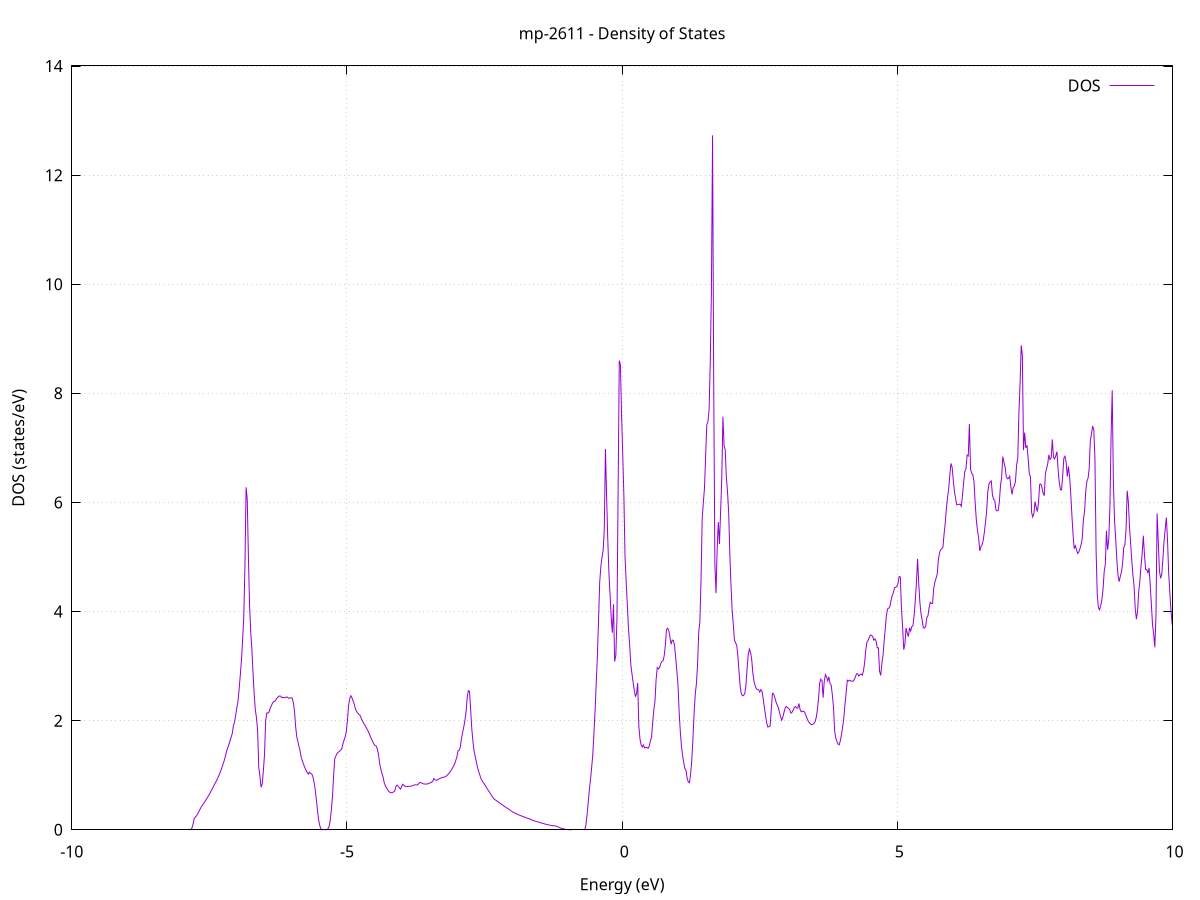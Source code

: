 set title 'mp-2611 - Density of States'
set xlabel 'Energy (eV)'
set ylabel 'DOS (states/eV)'
set grid
set xrange [-10:10]
set yrange [0:14.003]
set xzeroaxis lt -1
set terminal png size 800,600
set output 'mp-2611_dos_gnuplot.png'
plot '-' using 1:2 with lines title 'DOS'
-26.777000 0.000000
-26.756100 0.000000
-26.735200 0.000000
-26.714300 0.000000
-26.693300 0.000000
-26.672400 0.000000
-26.651500 0.000000
-26.630500 0.000000
-26.609600 0.000000
-26.588700 0.000000
-26.567800 0.000000
-26.546800 0.000000
-26.525900 0.000000
-26.505000 0.000000
-26.484000 0.000000
-26.463100 0.000000
-26.442200 0.000000
-26.421300 0.000000
-26.400300 0.000000
-26.379400 0.000000
-26.358500 0.000000
-26.337600 0.000000
-26.316600 0.000000
-26.295700 0.000000
-26.274800 0.000000
-26.253800 0.000000
-26.232900 0.000000
-26.212000 0.000000
-26.191100 0.000000
-26.170100 0.000000
-26.149200 0.000000
-26.128300 0.000000
-26.107300 0.000000
-26.086400 0.000000
-26.065500 0.000000
-26.044600 0.000000
-26.023600 0.000000
-26.002700 0.000000
-25.981800 0.000000
-25.960900 0.000000
-25.939900 0.000000
-25.919000 0.000000
-25.898100 0.000000
-25.877100 0.000000
-25.856200 0.000000
-25.835300 0.000000
-25.814400 0.000000
-25.793400 0.000000
-25.772500 0.000000
-25.751600 0.000000
-25.730700 0.000000
-25.709700 0.000000
-25.688800 0.000000
-25.667900 0.000000
-25.646900 0.000000
-25.626000 0.000000
-25.605100 0.000000
-25.584200 0.000000
-25.563200 0.000000
-25.542300 0.000000
-25.521400 0.000000
-25.500400 0.000000
-25.479500 0.000000
-25.458600 0.000000
-25.437700 0.000000
-25.416700 0.000000
-25.395800 0.000000
-25.374900 0.000000
-25.354000 0.000000
-25.333000 0.000000
-25.312100 0.000000
-25.291200 0.000000
-25.270200 0.000000
-25.249300 0.000000
-25.228400 0.000000
-25.207500 0.000000
-25.186500 0.000000
-25.165600 0.000000
-25.144700 0.000000
-25.123700 0.000000
-25.102800 0.000000
-25.081900 0.000000
-25.061000 0.000000
-25.040000 0.000000
-25.019100 0.000000
-24.998200 0.000000
-24.977300 0.000000
-24.956300 0.000000
-24.935400 0.000000
-24.914500 0.000000
-24.893500 0.000000
-24.872600 16.021200
-24.851700 102.476100
-24.830800 0.000000
-24.809800 0.000000
-24.788900 0.000000
-24.768000 0.000000
-24.747100 0.000000
-24.726100 0.000000
-24.705200 0.000000
-24.684300 0.000000
-24.663300 0.000000
-24.642400 0.000000
-24.621500 0.000000
-24.600600 0.000000
-24.579600 0.000000
-24.558700 0.000000
-24.537800 0.000000
-24.516800 0.000000
-24.495900 0.000000
-24.475000 0.000000
-24.454100 0.000000
-24.433100 0.000000
-24.412200 0.000000
-24.391300 0.000000
-24.370400 0.000000
-24.349400 0.000000
-24.328500 0.000000
-24.307600 0.000000
-24.286600 0.000000
-24.265700 0.000000
-24.244800 0.000000
-24.223900 0.000000
-24.202900 0.000000
-24.182000 0.000000
-24.161100 0.000000
-24.140100 0.000000
-24.119200 0.000000
-24.098300 0.000000
-24.077400 0.000000
-24.056400 0.000000
-24.035500 0.000000
-24.014600 0.000000
-23.993700 0.000000
-23.972700 0.000000
-23.951800 0.000000
-23.930900 0.000000
-23.909900 0.000000
-23.889000 0.000000
-23.868100 0.000000
-23.847200 0.000000
-23.826200 0.000000
-23.805300 0.000000
-23.784400 0.000000
-23.763400 0.000000
-23.742500 0.000000
-23.721600 0.000000
-23.700700 0.000000
-23.679700 0.000000
-23.658800 0.000000
-23.637900 0.000000
-23.617000 0.000000
-23.596000 0.000000
-23.575100 0.000000
-23.554200 0.000000
-23.533200 0.000000
-23.512300 0.000000
-23.491400 0.000000
-23.470500 0.000000
-23.449500 0.000000
-23.428600 0.000000
-23.407700 0.000000
-23.386800 0.000000
-23.365800 0.000000
-23.344900 0.000000
-23.324000 0.000000
-23.303000 0.000000
-23.282100 0.000000
-23.261200 0.000000
-23.240300 0.000000
-23.219300 0.000000
-23.198400 0.000000
-23.177500 0.000000
-23.156500 0.000000
-23.135600 0.000000
-23.114700 0.000000
-23.093800 0.000000
-23.072800 0.000000
-23.051900 0.000000
-23.031000 0.000000
-23.010100 0.000000
-22.989100 0.000000
-22.968200 0.000000
-22.947300 0.000000
-22.926300 0.000000
-22.905400 0.000000
-22.884500 0.000000
-22.863600 0.000000
-22.842600 0.000000
-22.821700 0.000000
-22.800800 0.000000
-22.779800 0.000000
-22.758900 0.000000
-22.738000 0.000000
-22.717100 0.000000
-22.696100 0.000000
-22.675200 0.000000
-22.654300 0.000000
-22.633400 0.000000
-22.612400 0.000000
-22.591500 0.000000
-22.570600 0.000000
-22.549600 0.000000
-22.528700 0.000000
-22.507800 0.000000
-22.486900 0.000000
-22.465900 0.000000
-22.445000 0.000000
-22.424100 0.000000
-22.403200 0.000000
-22.382200 0.000000
-22.361300 0.000000
-22.340400 0.000000
-22.319400 0.000000
-22.298500 0.000000
-22.277600 0.000000
-22.256700 0.000000
-22.235700 0.000000
-22.214800 0.000000
-22.193900 0.000000
-22.172900 0.000000
-22.152000 0.000000
-22.131100 0.000000
-22.110200 0.000000
-22.089200 0.000000
-22.068300 0.000000
-22.047400 0.000000
-22.026500 0.000000
-22.005500 0.000000
-21.984600 0.000000
-21.963700 0.000000
-21.942700 0.000000
-21.921800 0.000000
-21.900900 0.000000
-21.880000 0.000000
-21.859000 0.000000
-21.838100 0.000000
-21.817200 0.000000
-21.796200 0.000000
-21.775300 0.000000
-21.754400 0.000000
-21.733500 0.000000
-21.712500 0.000000
-21.691600 68.517700
-21.670700 0.000000
-21.649800 206.338000
-21.628800 110.124000
-21.607900 92.985300
-21.587000 278.961400
-21.566000 170.927000
-21.545100 235.793500
-21.524200 141.892000
-21.503300 195.013400
-21.482300 0.000000
-21.461400 0.000000
-21.440500 211.639400
-21.419600 0.000000
-21.398600 0.000000
-21.377700 0.000000
-21.356800 0.000000
-21.335800 0.000000
-21.314900 0.000000
-21.294000 0.000000
-21.273100 0.000000
-21.252100 0.000000
-21.231200 0.000000
-21.210300 0.000000
-21.189300 0.000000
-21.168400 0.000000
-21.147500 0.000000
-21.126600 0.000000
-21.105600 0.000000
-21.084700 0.000000
-21.063800 0.000000
-21.042900 0.000000
-21.021900 0.000000
-21.001000 0.000000
-20.980100 0.000000
-20.959100 0.000000
-20.938200 0.000000
-20.917300 0.000000
-20.896400 0.000000
-20.875400 0.000000
-20.854500 0.000000
-20.833600 0.000000
-20.812600 0.000000
-20.791700 0.000000
-20.770800 0.000000
-20.749900 0.000000
-20.728900 0.000000
-20.708000 0.000000
-20.687100 0.000000
-20.666200 0.000000
-20.645200 0.000000
-20.624300 0.000000
-20.603400 0.000000
-20.582400 0.000000
-20.561500 0.000000
-20.540600 0.000000
-20.519700 0.000000
-20.498700 0.000000
-20.477800 0.000000
-20.456900 0.000000
-20.435900 0.000000
-20.415000 0.000000
-20.394100 0.000000
-20.373200 0.000000
-20.352200 0.000000
-20.331300 0.000000
-20.310400 0.000000
-20.289500 0.000000
-20.268500 0.000000
-20.247600 0.000000
-20.226700 0.000000
-20.205700 0.000000
-20.184800 0.000000
-20.163900 0.000000
-20.143000 0.000000
-20.122000 0.000000
-20.101100 0.000000
-20.080200 0.000000
-20.059300 0.000000
-20.038300 0.000000
-20.017400 0.000000
-19.996500 0.000000
-19.975500 0.000000
-19.954600 0.000000
-19.933700 0.000000
-19.912800 0.000000
-19.891800 0.000000
-19.870900 0.000000
-19.850000 0.000000
-19.829000 0.000000
-19.808100 0.000000
-19.787200 0.000000
-19.766300 0.000000
-19.745300 0.000000
-19.724400 0.000000
-19.703500 0.000000
-19.682600 0.000000
-19.661600 0.000000
-19.640700 0.000000
-19.619800 0.000000
-19.598800 0.000000
-19.577900 0.000000
-19.557000 0.000000
-19.536100 0.000000
-19.515100 0.000000
-19.494200 0.000000
-19.473300 0.000000
-19.452300 0.000000
-19.431400 0.000000
-19.410500 0.000000
-19.389600 0.000000
-19.368600 0.000000
-19.347700 0.000000
-19.326800 0.000000
-19.305900 0.000000
-19.284900 0.000000
-19.264000 0.000000
-19.243100 0.000000
-19.222100 0.000000
-19.201200 0.000000
-19.180300 0.000000
-19.159400 0.000000
-19.138400 0.000000
-19.117500 0.000000
-19.096600 0.000000
-19.075700 0.000000
-19.054700 0.000000
-19.033800 0.000000
-19.012900 0.000000
-18.991900 0.000000
-18.971000 0.000000
-18.950100 0.000000
-18.929200 0.000000
-18.908200 0.000000
-18.887300 0.000000
-18.866400 0.000000
-18.845400 0.000000
-18.824500 0.000000
-18.803600 0.000000
-18.782700 0.000000
-18.761700 0.000000
-18.740800 0.000000
-18.719900 0.000000
-18.699000 0.000000
-18.678000 0.000000
-18.657100 0.000000
-18.636200 0.000000
-18.615200 0.000000
-18.594300 0.000000
-18.573400 0.000000
-18.552500 0.000000
-18.531500 0.000000
-18.510600 0.000000
-18.489700 0.000000
-18.468700 0.000000
-18.447800 0.000000
-18.426900 0.000000
-18.406000 0.000000
-18.385000 0.000000
-18.364100 0.000000
-18.343200 0.000000
-18.322300 0.000000
-18.301300 0.000000
-18.280400 0.000000
-18.259500 0.000000
-18.238500 0.000000
-18.217600 0.000000
-18.196700 0.000000
-18.175800 0.000000
-18.154800 0.000000
-18.133900 0.000000
-18.113000 0.000000
-18.092100 0.000000
-18.071100 0.000000
-18.050200 0.000000
-18.029300 0.000000
-18.008300 0.000000
-17.987400 0.000000
-17.966500 0.000000
-17.945600 0.000000
-17.924600 0.000000
-17.903700 0.000000
-17.882800 0.000000
-17.861800 0.000000
-17.840900 0.000000
-17.820000 0.000000
-17.799100 0.000000
-17.778100 0.000000
-17.757200 0.000000
-17.736300 0.000000
-17.715400 0.000000
-17.694400 0.000000
-17.673500 0.000000
-17.652600 0.000000
-17.631600 0.000000
-17.610700 0.000000
-17.589800 0.000000
-17.568900 0.000000
-17.547900 0.000000
-17.527000 0.000000
-17.506100 0.000000
-17.485100 0.000000
-17.464200 0.000000
-17.443300 0.000000
-17.422400 0.000000
-17.401400 0.000000
-17.380500 0.000000
-17.359600 0.000000
-17.338700 0.000000
-17.317700 0.000000
-17.296800 0.000000
-17.275900 0.000000
-17.254900 0.000000
-17.234000 0.000000
-17.213100 0.000000
-17.192200 0.000000
-17.171200 0.000000
-17.150300 0.000000
-17.129400 0.000000
-17.108400 0.000000
-17.087500 0.000000
-17.066600 0.000000
-17.045700 0.000000
-17.024700 0.000000
-17.003800 0.000000
-16.982900 0.000000
-16.962000 0.000000
-16.941000 0.000000
-16.920100 0.000000
-16.899200 0.000000
-16.878200 0.000000
-16.857300 0.000000
-16.836400 0.000000
-16.815500 0.000000
-16.794500 0.000000
-16.773600 0.000000
-16.752700 0.000000
-16.731800 0.000000
-16.710800 0.000000
-16.689900 0.000000
-16.669000 0.000000
-16.648000 0.000000
-16.627100 0.000000
-16.606200 0.000000
-16.585300 0.000000
-16.564300 0.000000
-16.543400 0.000000
-16.522500 0.000000
-16.501500 0.000000
-16.480600 0.000000
-16.459700 0.000000
-16.438800 0.000000
-16.417800 0.000000
-16.396900 0.000000
-16.376000 0.000000
-16.355100 0.000000
-16.334100 0.000000
-16.313200 0.000000
-16.292300 0.000000
-16.271300 0.000000
-16.250400 0.000000
-16.229500 0.000000
-16.208600 0.000000
-16.187600 0.000000
-16.166700 0.000000
-16.145800 0.000000
-16.124800 0.000000
-16.103900 0.000000
-16.083000 0.000000
-16.062100 0.000000
-16.041100 0.000000
-16.020200 0.000000
-15.999300 0.000000
-15.978400 0.000000
-15.957400 0.000000
-15.936500 0.000000
-15.915600 0.000000
-15.894600 0.000000
-15.873700 0.000000
-15.852800 0.000000
-15.831900 0.000000
-15.810900 0.000000
-15.790000 0.000000
-15.769100 0.000000
-15.748200 0.000000
-15.727200 0.000000
-15.706300 0.000000
-15.685400 0.000000
-15.664400 0.000000
-15.643500 0.000000
-15.622600 0.000000
-15.601700 0.000000
-15.580700 0.000000
-15.559800 0.000000
-15.538900 0.000000
-15.517900 0.000000
-15.497000 0.000000
-15.476100 0.000000
-15.455200 0.000000
-15.434200 0.000000
-15.413300 0.000000
-15.392400 0.000000
-15.371500 0.000000
-15.350500 0.000000
-15.329600 0.000000
-15.308700 0.000000
-15.287700 0.000000
-15.266800 0.000000
-15.245900 0.000000
-15.225000 0.000000
-15.204000 0.000000
-15.183100 0.000000
-15.162200 0.000000
-15.141200 0.000000
-15.120300 0.000000
-15.099400 0.000000
-15.078500 0.000000
-15.057500 0.000000
-15.036600 0.000000
-15.015700 0.000000
-14.994800 0.000000
-14.973800 0.000000
-14.952900 0.000000
-14.932000 0.000000
-14.911000 0.000000
-14.890100 0.000000
-14.869200 0.000000
-14.848300 0.000000
-14.827300 0.000000
-14.806400 0.000000
-14.785500 0.000000
-14.764600 0.000000
-14.743600 0.000000
-14.722700 0.000000
-14.701800 0.000000
-14.680800 0.000000
-14.659900 0.000000
-14.639000 0.000000
-14.618100 0.000000
-14.597100 0.000000
-14.576200 0.000000
-14.555300 0.000000
-14.534300 0.000000
-14.513400 0.000000
-14.492500 0.000000
-14.471600 0.000000
-14.450600 0.000000
-14.429700 0.000000
-14.408800 0.000000
-14.387900 0.000000
-14.366900 0.000000
-14.346000 0.000000
-14.325100 0.000000
-14.304100 0.000000
-14.283200 0.000000
-14.262300 0.000000
-14.241400 0.000000
-14.220400 0.000000
-14.199500 0.000000
-14.178600 0.000000
-14.157600 0.000000
-14.136700 0.000000
-14.115800 0.000000
-14.094900 0.000000
-14.073900 0.000000
-14.053000 0.000000
-14.032100 0.000000
-14.011200 0.000000
-13.990200 0.000000
-13.969300 0.000000
-13.948400 0.000000
-13.927400 0.000000
-13.906500 0.000000
-13.885600 0.000000
-13.864700 0.000000
-13.843700 0.000000
-13.822800 0.000000
-13.801900 0.000000
-13.780900 0.000000
-13.760000 0.000000
-13.739100 0.000000
-13.718200 0.000000
-13.697200 0.000000
-13.676300 0.000000
-13.655400 0.000000
-13.634500 0.000000
-13.613500 0.000000
-13.592600 0.000000
-13.571700 0.000000
-13.550700 0.000000
-13.529800 0.000000
-13.508900 0.000000
-13.488000 0.000000
-13.467000 0.000000
-13.446100 0.000000
-13.425200 0.000000
-13.404300 0.000000
-13.383300 0.000000
-13.362400 0.000000
-13.341500 0.000000
-13.320500 0.000000
-13.299600 0.000000
-13.278700 0.000000
-13.257800 0.000000
-13.236800 0.000000
-13.215900 0.000000
-13.195000 0.000000
-13.174000 0.000000
-13.153100 0.000000
-13.132200 0.000000
-13.111300 0.000000
-13.090300 0.000000
-13.069400 0.000000
-13.048500 0.000000
-13.027600 0.000000
-13.006600 0.000000
-12.985700 0.000000
-12.964800 0.000000
-12.943800 0.000000
-12.922900 0.000000
-12.902000 0.000000
-12.881100 0.000000
-12.860100 0.000000
-12.839200 0.000000
-12.818300 0.000000
-12.797300 0.000000
-12.776400 0.000000
-12.755500 0.000000
-12.734600 0.000000
-12.713600 0.000000
-12.692700 0.000000
-12.671800 0.000000
-12.650900 0.000000
-12.629900 0.000000
-12.609000 0.000000
-12.588100 0.000000
-12.567100 0.000000
-12.546200 0.000000
-12.525300 0.000000
-12.504400 0.000000
-12.483400 0.000000
-12.462500 0.000000
-12.441600 0.000000
-12.420700 0.000000
-12.399700 0.000000
-12.378800 0.000000
-12.357900 0.000000
-12.336900 0.000000
-12.316000 0.000000
-12.295100 0.000000
-12.274200 0.000000
-12.253200 0.000000
-12.232300 0.000000
-12.211400 0.000000
-12.190400 0.000000
-12.169500 0.000000
-12.148600 0.000000
-12.127700 0.000000
-12.106700 0.000000
-12.085800 0.000000
-12.064900 0.000000
-12.044000 0.000000
-12.023000 0.000000
-12.002100 0.000000
-11.981200 0.000000
-11.960200 0.000000
-11.939300 0.000000
-11.918400 0.000000
-11.897500 0.000000
-11.876500 0.000000
-11.855600 0.000000
-11.834700 0.000000
-11.813700 0.000000
-11.792800 0.000000
-11.771900 0.000000
-11.751000 0.000000
-11.730000 0.000000
-11.709100 0.000000
-11.688200 0.000000
-11.667300 0.000000
-11.646300 0.000000
-11.625400 0.000000
-11.604500 0.000000
-11.583500 0.000000
-11.562600 0.000000
-11.541700 0.000000
-11.520800 0.000000
-11.499800 0.000000
-11.478900 0.000000
-11.458000 0.000000
-11.437000 0.000000
-11.416100 0.000000
-11.395200 0.000000
-11.374300 0.000000
-11.353300 0.000000
-11.332400 0.000000
-11.311500 0.000000
-11.290600 0.000000
-11.269600 0.000000
-11.248700 0.000000
-11.227800 0.000000
-11.206800 0.000000
-11.185900 0.000000
-11.165000 0.000000
-11.144100 0.000000
-11.123100 0.000000
-11.102200 0.000000
-11.081300 0.000000
-11.060400 0.000000
-11.039400 0.000000
-11.018500 0.000000
-10.997600 0.000000
-10.976600 0.000000
-10.955700 0.000000
-10.934800 0.000000
-10.913900 0.000000
-10.892900 0.000000
-10.872000 0.000000
-10.851100 0.000000
-10.830100 0.000000
-10.809200 0.000000
-10.788300 0.000000
-10.767400 0.000000
-10.746400 0.000000
-10.725500 0.000000
-10.704600 0.000000
-10.683700 0.000000
-10.662700 0.000000
-10.641800 0.000000
-10.620900 0.000000
-10.599900 0.113600
-10.579000 6.386000
-10.558100 6.628700
-10.537200 8.141200
-10.516200 9.740600
-10.495300 11.746500
-10.474400 15.846000
-10.453400 17.137900
-10.432500 24.850400
-10.411600 27.286800
-10.390700 35.177300
-10.369700 8.834300
-10.348800 6.793400
-10.327900 16.116800
-10.307000 20.919300
-10.286000 23.956000
-10.265100 27.117000
-10.244200 29.938700
-10.223200 37.654400
-10.202300 32.670400
-10.181400 36.838700
-10.160500 27.361600
-10.139500 32.246100
-10.118600 42.768300
-10.097700 32.086800
-10.076800 16.976200
-10.055800 12.329900
-10.034900 9.863300
-10.014000 0.000000
-9.993000 0.000000
-9.972100 0.000000
-9.951200 0.000000
-9.930300 0.000000
-9.909300 0.000000
-9.888400 0.000000
-9.867500 0.000000
-9.846500 0.000000
-9.825600 0.000000
-9.804700 0.000000
-9.783800 0.000000
-9.762800 0.000000
-9.741900 0.000000
-9.721000 0.000000
-9.700100 0.000000
-9.679100 0.000000
-9.658200 0.000000
-9.637300 0.000000
-9.616300 0.000000
-9.595400 0.000000
-9.574500 0.000000
-9.553600 0.000000
-9.532600 0.000000
-9.511700 0.000000
-9.490800 0.000000
-9.469800 0.000000
-9.448900 0.000000
-9.428000 0.000000
-9.407100 0.000000
-9.386100 0.000000
-9.365200 0.000000
-9.344300 0.000000
-9.323400 0.000000
-9.302400 0.000000
-9.281500 0.000000
-9.260600 0.000000
-9.239600 0.000000
-9.218700 0.000000
-9.197800 0.000000
-9.176900 0.000000
-9.155900 0.000000
-9.135000 0.000000
-9.114100 0.000000
-9.093200 0.000000
-9.072200 0.000000
-9.051300 0.000000
-9.030400 0.000000
-9.009400 0.000000
-8.988500 0.000000
-8.967600 0.000000
-8.946700 0.000000
-8.925700 0.000000
-8.904800 0.000000
-8.883900 0.000000
-8.862900 0.000000
-8.842000 0.000000
-8.821100 0.000000
-8.800200 0.000000
-8.779200 0.000000
-8.758300 0.000000
-8.737400 0.000000
-8.716500 0.000000
-8.695500 0.000000
-8.674600 0.000000
-8.653700 0.000000
-8.632700 0.000000
-8.611800 0.000000
-8.590900 0.000000
-8.570000 0.000000
-8.549000 0.000000
-8.528100 0.000000
-8.507200 0.000000
-8.486200 0.000000
-8.465300 0.000000
-8.444400 0.000000
-8.423500 0.000000
-8.402500 0.000000
-8.381600 0.000000
-8.360700 0.000000
-8.339800 0.000000
-8.318800 0.000000
-8.297900 0.000000
-8.277000 0.000000
-8.256000 0.000000
-8.235100 0.000000
-8.214200 0.000000
-8.193300 0.000000
-8.172300 0.000000
-8.151400 0.000000
-8.130500 0.000000
-8.109500 0.000000
-8.088600 0.000000
-8.067700 0.000000
-8.046800 0.000000
-8.025800 0.000000
-8.004900 0.000000
-7.984000 0.000000
-7.963100 0.000000
-7.942100 0.000000
-7.921200 0.000000
-7.900300 0.000000
-7.879300 0.000000
-7.858400 0.000000
-7.837500 0.001200
-7.816600 0.033200
-7.795600 0.108300
-7.774700 0.209800
-7.753800 0.233600
-7.732900 0.256200
-7.711900 0.293000
-7.691000 0.333900
-7.670100 0.376100
-7.649100 0.417500
-7.628200 0.446300
-7.607300 0.477400
-7.586400 0.510200
-7.565400 0.543800
-7.544500 0.577800
-7.523600 0.612400
-7.502600 0.646400
-7.481700 0.683500
-7.460800 0.724400
-7.439900 0.766600
-7.418900 0.806800
-7.398000 0.846500
-7.377100 0.886900
-7.356200 0.927700
-7.335200 0.975400
-7.314300 1.026100
-7.293400 1.079900
-7.272400 1.140100
-7.251500 1.204700
-7.230600 1.267700
-7.209700 1.347500
-7.188700 1.436600
-7.167800 1.499700
-7.146900 1.556700
-7.125900 1.627700
-7.105000 1.696200
-7.084100 1.764300
-7.063200 1.911600
-7.042200 1.975900
-7.021300 2.105800
-7.000400 2.240300
-6.979500 2.362500
-6.958500 2.591700
-6.937600 2.845700
-6.916700 3.113300
-6.895700 3.493200
-6.874800 3.908800
-6.853900 4.834200
-6.833000 6.277900
-6.812000 6.059700
-6.791100 5.021300
-6.770200 4.127800
-6.749300 3.637000
-6.728300 3.310000
-6.707400 2.885400
-6.686500 2.495300
-6.665500 2.200800
-6.644600 2.056800
-6.623700 1.828000
-6.602800 1.140300
-6.581800 0.989700
-6.560900 0.779200
-6.540000 0.838500
-6.519000 1.086300
-6.498100 1.381000
-6.477200 1.998900
-6.456300 2.142800
-6.435300 2.137700
-6.414400 2.160000
-6.393500 2.233500
-6.372600 2.273800
-6.351600 2.327300
-6.330700 2.351200
-6.309800 2.355900
-6.288800 2.388100
-6.267900 2.416900
-6.247000 2.438600
-6.226100 2.453900
-6.205100 2.449000
-6.184200 2.420400
-6.163300 2.426600
-6.142300 2.423200
-6.121400 2.420200
-6.100500 2.434400
-6.079600 2.430100
-6.058600 2.410400
-6.037700 2.412800
-6.016800 2.420900
-5.995900 2.412900
-5.974900 2.332500
-5.954000 2.180700
-5.933100 1.896000
-5.912100 1.704700
-5.891200 1.612800
-5.870300 1.521000
-5.849400 1.433700
-5.828400 1.316400
-5.807500 1.252900
-5.786600 1.194200
-5.765700 1.140600
-5.744700 1.092800
-5.723800 1.051800
-5.702900 1.021600
-5.681900 1.056000
-5.661000 1.034000
-5.640100 1.023200
-5.619200 0.972800
-5.598200 0.873700
-5.577300 0.734400
-5.556400 0.555600
-5.535400 0.351600
-5.514500 0.179000
-5.493600 0.074400
-5.472700 0.017700
-5.451700 0.000400
-5.430800 0.000000
-5.409900 0.000000
-5.389000 0.000000
-5.368000 0.000900
-5.347100 0.014400
-5.326200 0.058700
-5.305200 0.168500
-5.284300 0.361700
-5.263400 0.602800
-5.242500 0.992300
-5.221500 1.303600
-5.200600 1.356000
-5.179700 1.397700
-5.158700 1.423100
-5.137800 1.437200
-5.116900 1.458900
-5.096000 1.478500
-5.075000 1.569000
-5.054100 1.638000
-5.033200 1.704600
-5.012300 1.799400
-4.991300 2.008700
-4.970400 2.280300
-4.949500 2.406700
-4.928500 2.456800
-4.907600 2.415200
-4.886700 2.355600
-4.865800 2.298800
-4.844800 2.205800
-4.823900 2.168500
-4.803000 2.135900
-4.782000 2.115700
-4.761100 2.095000
-4.740200 2.042800
-4.719300 1.994600
-4.698300 1.955000
-4.677400 1.921900
-4.656500 1.884900
-4.635600 1.845300
-4.614600 1.807600
-4.593700 1.756700
-4.572800 1.703100
-4.551800 1.654900
-4.530900 1.612400
-4.510000 1.570900
-4.489100 1.543100
-4.468100 1.535000
-4.447200 1.475900
-4.426300 1.376100
-4.405400 1.208100
-4.384400 1.110700
-4.363500 1.030600
-4.342600 0.960300
-4.321600 0.855700
-4.300700 0.804800
-4.279800 0.764400
-4.258900 0.731400
-4.237900 0.701700
-4.217000 0.684900
-4.196100 0.678200
-4.175100 0.681600
-4.154200 0.693600
-4.133300 0.709600
-4.112400 0.789700
-4.091400 0.819700
-4.070500 0.800800
-4.049600 0.772200
-4.028700 0.744400
-4.007700 0.787000
-3.986800 0.834300
-3.965900 0.815600
-3.944900 0.799400
-3.924000 0.791600
-3.903100 0.791200
-3.882200 0.795800
-3.861200 0.797500
-3.840300 0.798800
-3.819400 0.803500
-3.798400 0.815200
-3.777500 0.821500
-3.756600 0.822800
-3.735700 0.820700
-3.714700 0.826200
-3.693800 0.848600
-3.672900 0.868000
-3.652000 0.862700
-3.631000 0.847200
-3.610100 0.841900
-3.589200 0.839500
-3.568200 0.837100
-3.547300 0.837800
-3.526400 0.845700
-3.505500 0.853400
-3.484500 0.862400
-3.463600 0.873000
-3.442700 0.883800
-3.421800 0.939600
-3.400800 0.915900
-3.379900 0.908100
-3.359000 0.913900
-3.338000 0.927200
-3.317100 0.938700
-3.296200 0.947700
-3.275300 0.955300
-3.254300 0.962100
-3.233400 0.966200
-3.212500 0.971700
-3.191500 0.988500
-3.170600 1.008200
-3.149700 1.031200
-3.128800 1.057900
-3.107800 1.089300
-3.086900 1.124800
-3.066000 1.162700
-3.045100 1.203600
-3.024100 1.266100
-3.003200 1.336600
-2.982300 1.447800
-2.961300 1.455500
-2.940400 1.519000
-2.919500 1.672800
-2.898600 1.781300
-2.877600 1.885600
-2.856700 2.005600
-2.835800 2.164100
-2.814800 2.428800
-2.793900 2.550700
-2.773000 2.534800
-2.752100 2.184300
-2.731100 1.840000
-2.710200 1.612600
-2.689300 1.441000
-2.668400 1.333600
-2.647400 1.234800
-2.626500 1.137600
-2.605600 1.066000
-2.584600 0.997400
-2.563700 0.934000
-2.542800 0.898000
-2.521900 0.865100
-2.500900 0.832700
-2.480000 0.799100
-2.459100 0.764900
-2.438200 0.731700
-2.417200 0.699900
-2.396300 0.667600
-2.375400 0.634100
-2.354400 0.600600
-2.333500 0.572500
-2.312600 0.554000
-2.291700 0.538600
-2.270700 0.523700
-2.249800 0.509000
-2.228900 0.494300
-2.207900 0.479700
-2.187000 0.464800
-2.166100 0.449300
-2.145200 0.433100
-2.124200 0.419300
-2.103300 0.405200
-2.082400 0.391300
-2.061500 0.377600
-2.040500 0.363500
-2.019600 0.347700
-1.998700 0.333000
-1.977700 0.320600
-1.956800 0.309900
-1.935900 0.299500
-1.915000 0.289600
-1.894000 0.280100
-1.873100 0.271200
-1.852200 0.262500
-1.831200 0.254100
-1.810300 0.246000
-1.789400 0.238100
-1.768500 0.230200
-1.747500 0.222400
-1.726600 0.214700
-1.705700 0.207200
-1.684800 0.199700
-1.663800 0.191500
-1.642900 0.182500
-1.622000 0.172700
-1.601000 0.165100
-1.580100 0.158700
-1.559200 0.152400
-1.538300 0.146000
-1.517300 0.139600
-1.496400 0.133200
-1.475500 0.126800
-1.454500 0.120700
-1.433600 0.114800
-1.412700 0.109100
-1.391800 0.103600
-1.370800 0.098300
-1.349900 0.093200
-1.329000 0.088300
-1.308100 0.083700
-1.287100 0.079500
-1.266200 0.075900
-1.245300 0.073900
-1.224300 0.072000
-1.203400 0.067600
-1.182500 0.060800
-1.161600 0.051700
-1.140600 0.040100
-1.119700 0.032600
-1.098800 0.026000
-1.077900 0.020200
-1.056900 0.015100
-1.036000 0.010700
-1.015100 0.007100
-0.994100 0.004300
-0.973200 0.002100
-0.952300 0.000700
-0.931400 0.000100
-0.910400 0.000000
-0.889500 0.000000
-0.868600 0.000000
-0.847600 0.000000
-0.826700 0.000000
-0.805800 0.000000
-0.784900 0.000000
-0.763900 0.000000
-0.743000 0.000000
-0.722100 0.000000
-0.701200 0.000000
-0.680200 0.000800
-0.659300 0.082400
-0.638400 0.261200
-0.617400 0.492100
-0.596500 0.722000
-0.575600 0.919900
-0.554700 1.132000
-0.533700 1.373100
-0.512800 1.767900
-0.491900 2.177300
-0.470900 2.684800
-0.450000 3.174900
-0.429100 3.835600
-0.408200 4.528700
-0.387200 4.823300
-0.366300 4.991800
-0.345400 5.121900
-0.324500 5.507900
-0.303500 6.980500
-0.282600 6.125300
-0.261700 5.342700
-0.240700 4.719900
-0.219800 4.313300
-0.198900 3.894700
-0.178000 3.612200
-0.157000 4.133400
-0.136100 3.084900
-0.115200 3.192100
-0.094300 3.862000
-0.073300 6.197900
-0.052400 8.600100
-0.031500 8.521500
-0.010500 7.598700
0.010400 6.893100
0.031300 6.134000
0.052200 5.008100
0.073200 4.549300
0.094100 4.124500
0.115000 3.691500
0.136000 3.396600
0.156900 3.031800
0.177800 2.862100
0.198700 2.708400
0.219700 2.564400
0.240600 2.447800
0.261500 2.488400
0.282400 2.692900
0.303400 1.898300
0.324300 1.663900
0.345200 1.554700
0.366200 1.516600
0.387100 1.554600
0.408000 1.499500
0.428900 1.507400
0.449900 1.510400
0.470800 1.493000
0.491700 1.532600
0.512700 1.628700
0.533600 1.694900
0.554500 1.954500
0.575400 2.204300
0.596400 2.351500
0.617300 2.756700
0.638200 2.973000
0.659100 2.949100
0.680100 2.972700
0.701000 3.046300
0.721900 3.086400
0.742900 3.097300
0.763800 3.186700
0.784700 3.375000
0.805600 3.668300
0.826600 3.694200
0.847500 3.654500
0.868400 3.533700
0.889400 3.401300
0.910300 3.477900
0.931200 3.468500
0.952100 3.377000
0.973100 3.153700
0.994000 2.910100
1.014900 2.653700
1.035800 2.154700
1.056800 1.801200
1.077700 1.533100
1.098600 1.358300
1.119600 1.232500
1.140500 1.119400
1.161400 1.083500
1.182300 0.938700
1.203300 0.874800
1.224200 0.862800
1.245100 1.033000
1.266000 1.285400
1.287000 1.683700
1.307900 2.145000
1.328800 2.489200
1.349800 2.682200
1.370700 3.036200
1.391600 3.620600
1.412500 3.813800
1.433500 4.592800
1.454400 5.703000
1.475300 5.995400
1.496300 6.267800
1.517200 6.852600
1.538100 7.427000
1.559000 7.477800
1.580000 7.707800
1.600900 8.569400
1.621800 9.840800
1.642700 12.730200
1.663700 8.205700
1.684600 4.887300
1.705500 4.337200
1.726500 5.154900
1.747400 5.641300
1.768300 5.237900
1.789200 5.842100
1.810200 6.447600
1.831100 7.572200
1.852000 7.043300
1.873000 6.962300
1.893900 6.457000
1.914800 6.196800
1.935700 5.814900
1.956700 5.052600
1.977600 4.485100
1.998500 4.035900
2.019400 3.768400
2.040400 3.478500
2.061300 3.426300
2.082200 3.385000
2.103200 3.178400
2.124100 2.888400
2.145000 2.627400
2.165900 2.492800
2.186900 2.455300
2.207800 2.468100
2.228700 2.496500
2.249600 2.653800
2.270600 2.954000
2.291500 3.218600
2.312400 3.313300
2.333400 3.250800
2.354300 3.120300
2.375200 2.871500
2.396100 2.715900
2.417100 2.643800
2.438000 2.581700
2.458900 2.574000
2.479900 2.564600
2.500800 2.523900
2.521700 2.569900
2.542600 2.533200
2.563600 2.396700
2.584500 2.240500
2.605400 2.095100
2.626300 1.962500
2.647300 1.882800
2.668200 1.892000
2.689100 1.903000
2.710100 2.212300
2.731000 2.501600
2.751900 2.490000
2.772800 2.427600
2.793800 2.350200
2.814700 2.289600
2.835600 2.250300
2.856600 2.161700
2.877500 2.078600
2.898400 2.009300
2.919300 2.061700
2.940300 2.151400
2.961200 2.231900
2.982100 2.261700
3.003000 2.239700
3.024000 2.228900
3.044900 2.199100
3.065800 2.138800
3.086800 2.153000
3.107700 2.196200
3.128600 2.242200
3.149500 2.259600
3.170500 2.232000
3.191400 2.229400
3.212300 2.313600
3.233200 2.205700
3.254200 2.162400
3.275100 2.170600
3.296000 2.175900
3.317000 2.150800
3.337900 2.102000
3.358800 2.042300
3.379700 1.996600
3.400700 1.962100
3.421600 1.941000
3.442500 1.926800
3.463500 1.933600
3.484400 1.951400
3.505300 1.981900
3.526200 2.055500
3.547200 2.197900
3.568100 2.402500
3.589000 2.693200
3.609900 2.760100
3.630900 2.734400
3.651800 2.422600
3.672700 2.727400
3.693700 2.843600
3.714600 2.798600
3.735500 2.728900
3.756400 2.805900
3.777400 2.679000
3.798300 2.651700
3.819200 2.472600
3.840200 2.252600
3.861100 1.815700
3.882000 1.677600
3.902900 1.618400
3.923900 1.569300
3.944800 1.558500
3.965700 1.637100
3.986600 1.755100
4.007600 1.892200
4.028500 2.057800
4.049400 2.305900
4.070400 2.518200
4.091300 2.742100
4.112200 2.725700
4.133100 2.742400
4.154100 2.726900
4.175000 2.726700
4.195900 2.722100
4.216900 2.753800
4.237800 2.800300
4.258700 2.859500
4.279600 2.860200
4.300600 2.816400
4.321500 2.841900
4.342400 2.854000
4.363300 2.834100
4.384300 2.912000
4.405200 3.053700
4.426100 3.286000
4.447100 3.434500
4.468000 3.472800
4.488900 3.519900
4.509800 3.570800
4.530800 3.561100
4.551700 3.547100
4.572600 3.476400
4.593500 3.500100
4.614500 3.455600
4.635400 3.334500
4.656300 3.336500
4.677300 2.907100
4.698200 2.829100
4.719100 3.044100
4.740000 3.198800
4.761000 3.463800
4.781900 3.697300
4.802800 3.937300
4.823800 4.049200
4.844700 4.062500
4.865600 4.094700
4.886500 4.207500
4.907500 4.291500
4.928400 4.347900
4.949300 4.436500
4.970200 4.442900
4.991200 4.461900
5.012100 4.514800
5.033000 4.643300
5.054000 4.633500
5.074900 4.070200
5.095800 3.721200
5.116700 3.300900
5.137700 3.403000
5.158600 3.699600
5.179500 3.609200
5.200500 3.540000
5.221400 3.702900
5.242300 3.642800
5.263200 3.725100
5.284200 3.741800
5.305100 3.925400
5.326000 4.192700
5.346900 4.522500
5.367900 4.965300
5.388800 4.518000
5.409700 4.176600
5.430700 3.957300
5.451600 3.840700
5.472500 3.705500
5.493400 3.694800
5.514400 3.724700
5.535300 3.888600
5.556200 3.922800
5.577100 4.067100
5.598100 4.170300
5.619000 4.148800
5.639900 4.150200
5.660900 4.418100
5.681800 4.540400
5.702700 4.605200
5.723600 4.677600
5.744600 4.931400
5.765500 5.073500
5.786400 5.129600
5.807400 5.151200
5.828300 5.178600
5.849200 5.417900
5.870100 5.617600
5.891100 5.883400
5.912000 6.087600
5.932900 6.246400
5.953800 6.494900
5.974800 6.716100
5.995700 6.646800
6.016600 6.409000
6.037600 6.204400
6.058500 6.074900
6.079400 5.958400
6.100300 5.957900
6.121300 5.968800
6.142200 5.965400
6.163100 5.929300
6.184100 6.123800
6.205000 6.361000
6.225900 6.566300
6.246800 6.615000
6.267800 6.867800
6.288700 6.851400
6.309600 7.439500
6.330500 6.609800
6.351500 6.534600
6.372400 6.506100
6.393300 6.376000
6.414300 5.997200
6.435200 5.683200
6.456100 5.491600
6.477000 5.361200
6.498000 5.112300
6.518900 5.189000
6.539800 5.224600
6.560700 5.305400
6.581700 5.457400
6.602600 5.640100
6.623500 5.852100
6.644500 6.201900
6.665400 6.341500
6.686300 6.375500
6.707200 6.394700
6.728200 6.139400
6.749100 6.055100
6.770000 6.042900
6.791000 5.865500
6.811900 5.845700
6.832800 5.852000
6.853700 6.008700
6.874700 6.312400
6.895600 6.456900
6.916500 6.840400
6.937400 6.738000
6.958400 6.647600
6.979300 6.474300
7.000200 6.433600
7.021200 6.439700
7.042100 6.482500
7.063000 6.287000
7.083900 6.148900
7.104900 6.271500
7.125800 6.301500
7.146700 6.389800
7.167700 6.688400
7.188600 6.815700
7.209500 7.652600
7.230400 8.185900
7.251400 8.880000
7.272300 8.689200
7.293200 6.960100
7.314100 7.280200
7.335100 7.001300
7.356000 7.048000
7.376900 6.817100
7.397900 6.522600
7.418800 6.477200
7.439700 5.821100
7.460600 5.734000
7.481600 5.796700
7.502500 6.014600
7.523400 5.915300
7.544400 5.832500
7.565300 5.998100
7.586200 6.333500
7.607100 6.339100
7.628100 6.278000
7.649000 6.164900
7.669900 6.124100
7.690800 6.531700
7.711800 6.619900
7.732700 6.707800
7.753600 6.872900
7.774600 6.786500
7.795500 6.816100
7.816400 7.155100
7.837300 6.834800
7.858300 6.799900
7.879200 6.855200
7.900100 6.931200
7.921000 6.607400
7.942000 6.373000
7.962900 6.235300
7.983800 6.230000
8.004800 6.499400
8.025700 6.812300
8.046600 6.847700
8.067500 6.733100
8.088500 6.476200
8.109400 6.658900
8.130300 6.480200
8.151300 6.148700
8.172200 5.766600
8.193100 5.411200
8.214000 5.153900
8.235000 5.206500
8.255900 5.127700
8.276800 5.066100
8.297700 5.091200
8.318700 5.152100
8.339600 5.227300
8.360500 5.347900
8.381500 5.689500
8.402400 5.829000
8.423300 6.205200
8.444200 6.385800
8.465200 6.442400
8.486100 6.614800
8.507000 7.134500
8.528000 7.257800
8.548900 7.401400
8.569800 7.328800
8.590700 6.812400
8.611700 5.117900
8.632600 4.314900
8.653500 4.070500
8.674400 4.031500
8.695400 4.108000
8.716300 4.213700
8.737200 4.402000
8.758200 4.727600
8.779100 4.860200
8.800000 5.480300
8.820900 5.131600
8.841900 5.326300
8.862800 5.915800
8.883700 7.190400
8.904600 8.057100
8.925600 6.382300
8.946500 5.672300
8.967400 5.339600
8.988400 4.956400
9.009300 4.668500
9.030200 4.548000
9.051100 4.641400
9.072100 4.727000
9.093000 4.874200
9.113900 5.168700
9.134900 5.222300
9.155800 5.506000
9.176700 6.214800
9.197600 6.013500
9.218600 5.545400
9.239500 5.247900
9.260400 4.936700
9.281300 4.658100
9.302300 4.461300
9.323200 4.041400
9.344100 3.861100
9.365100 3.999100
9.386000 4.362500
9.406900 4.562200
9.427800 4.836000
9.448800 5.063300
9.469700 5.390900
9.490600 5.043000
9.511600 4.769900
9.532500 4.766100
9.553400 4.711300
9.574300 4.796200
9.595300 4.496500
9.616200 4.131900
9.637100 3.759300
9.658000 3.588700
9.679000 3.346600
9.699900 3.934100
9.720800 5.798700
9.741800 5.279800
9.762700 4.747800
9.783600 4.610500
9.804500 4.674400
9.825500 4.966800
9.846400 5.285800
9.867300 5.510000
9.888200 5.724400
9.909200 5.314100
9.930100 4.718400
9.951000 4.352800
9.972000 4.028600
9.992900 3.778700
10.013800 3.663600
10.034700 3.564800
10.055700 3.524100
10.076600 3.629100
10.097500 3.755600
10.118500 3.820200
10.139400 3.949400
10.160300 3.949100
10.181200 3.974900
10.202200 3.790300
10.223100 3.756400
10.244000 3.752600
10.264900 3.911200
10.285900 3.954900
10.306800 4.448900
10.327700 4.732900
10.348700 4.218200
10.369600 4.109100
10.390500 4.083300
10.411400 4.243000
10.432400 4.298100
10.453300 4.402000
10.474200 4.318100
10.495200 4.207100
10.516100 4.047100
10.537000 3.981700
10.557900 3.763900
10.578900 3.852700
10.599800 3.782300
10.620700 3.927000
10.641600 3.917600
10.662600 4.065000
10.683500 4.312900
10.704400 4.475300
10.725400 4.509700
10.746300 4.401000
10.767200 4.292200
10.788100 4.112400
10.809100 3.850800
10.830000 3.458500
10.850900 3.256600
10.871900 3.310200
10.892800 3.376200
10.913700 3.538700
10.934600 3.769700
10.955600 4.068800
10.976500 4.374900
10.997400 4.353800
11.018300 4.493700
11.039300 4.288400
11.060200 4.097100
11.081100 3.729800
11.102100 3.678600
11.123000 3.651600
11.143900 3.531000
11.164800 3.558500
11.185800 3.549800
11.206700 3.534100
11.227600 3.626400
11.248500 3.763000
11.269500 3.980000
11.290400 4.167700
11.311300 4.324200
11.332300 4.294300
11.353200 4.479300
11.374100 4.631400
11.395000 4.735800
11.416000 4.832600
11.436900 5.006700
11.457800 5.000900
11.478800 5.082400
11.499700 4.770000
11.520600 4.580000
11.541500 4.469800
11.562500 4.197700
11.583400 3.948200
11.604300 3.745200
11.625200 3.542400
11.646200 3.227300
11.667100 3.137700
11.688000 3.123600
11.709000 3.164000
11.729900 3.252900
11.750800 3.335300
11.771700 3.390600
11.792700 3.490300
11.813600 3.708300
11.834500 3.932200
11.855500 4.182200
11.876400 4.331000
11.897300 4.457300
11.918200 4.492800
11.939200 4.388600
11.960100 4.151800
11.981000 3.904500
12.001900 3.665200
12.022900 3.392700
12.043800 3.208300
12.064700 3.089800
12.085700 2.994100
12.106600 2.911000
12.127500 2.799500
12.148400 2.744100
12.169400 2.731800
12.190300 2.739900
12.211200 2.903800
12.232100 3.030000
12.253100 2.968800
12.274000 2.803000
12.294900 2.595400
12.315900 2.490800
12.336800 2.436200
12.357700 2.401900
12.378600 2.389000
12.399600 2.389200
12.420500 2.392600
12.441400 2.330500
12.462400 2.247100
12.483300 2.190600
12.504200 2.166700
12.525100 2.217600
12.546100 2.172800
12.567000 2.108900
12.587900 2.079800
12.608800 2.020200
12.629800 1.907400
12.650700 1.923800
12.671600 1.878000
12.692600 1.774300
12.713500 1.693400
12.734400 1.659800
12.755300 1.599200
12.776300 1.493700
12.797200 1.352200
12.818100 1.135200
12.839100 0.939200
12.860000 0.757500
12.880900 0.559900
12.901800 0.456000
12.922800 0.398200
12.943700 0.269800
12.964600 0.173200
12.985500 0.117800
13.006500 0.089600
13.027400 0.065500
13.048300 0.045700
13.069300 0.030200
13.090200 0.018700
13.111100 0.010300
13.132000 0.004700
13.153000 0.001300
13.173900 0.000000
13.194800 0.000000
13.215800 0.000000
13.236700 0.000000
13.257600 0.000000
13.278500 0.000000
13.299500 0.000000
13.320400 0.000000
13.341300 0.000000
13.362200 0.000000
13.383200 0.000000
13.404100 0.000000
13.425000 0.000000
13.446000 0.000000
13.466900 0.000000
13.487800 0.000000
13.508700 0.000000
13.529700 0.000000
13.550600 0.000000
13.571500 0.000000
13.592400 0.000000
13.613400 0.000000
13.634300 0.000000
13.655200 0.000000
13.676200 0.000000
13.697100 0.000000
13.718000 0.000000
13.738900 0.000000
13.759900 0.000000
13.780800 0.000000
13.801700 0.000000
13.822700 0.000000
13.843600 0.000000
13.864500 0.000000
13.885400 0.000000
13.906400 0.000000
13.927300 0.000000
13.948200 0.000000
13.969100 0.000000
13.990100 0.000000
14.011000 0.000000
14.031900 0.000000
14.052900 0.000000
14.073800 0.000000
14.094700 0.000000
14.115600 0.000000
14.136600 0.000000
14.157500 0.000000
14.178400 0.000000
14.199400 0.000000
14.220300 0.000000
14.241200 0.000000
14.262100 0.000000
14.283100 0.000000
14.304000 0.000000
14.324900 0.000000
14.345800 0.000000
14.366800 0.000000
14.387700 0.000000
14.408600 0.000000
14.429600 0.000000
14.450500 0.000000
14.471400 0.000000
14.492300 0.000000
14.513300 0.000000
14.534200 0.000000
14.555100 0.000000
14.576000 0.000000
14.597000 0.000000
14.617900 0.000000
14.638800 0.000000
14.659800 0.000000
14.680700 0.000000
14.701600 0.000000
14.722500 0.000000
14.743500 0.000000
14.764400 0.000000
14.785300 0.000000
14.806300 0.000000
14.827200 0.000000
14.848100 0.000000
14.869000 0.000000
14.890000 0.000000
14.910900 0.000000
14.931800 0.000000
14.952700 0.000000
14.973700 0.000000
14.994600 0.000000
15.015500 0.000000
15.036500 0.000000
15.057400 0.000000
15.078300 0.000000
e
